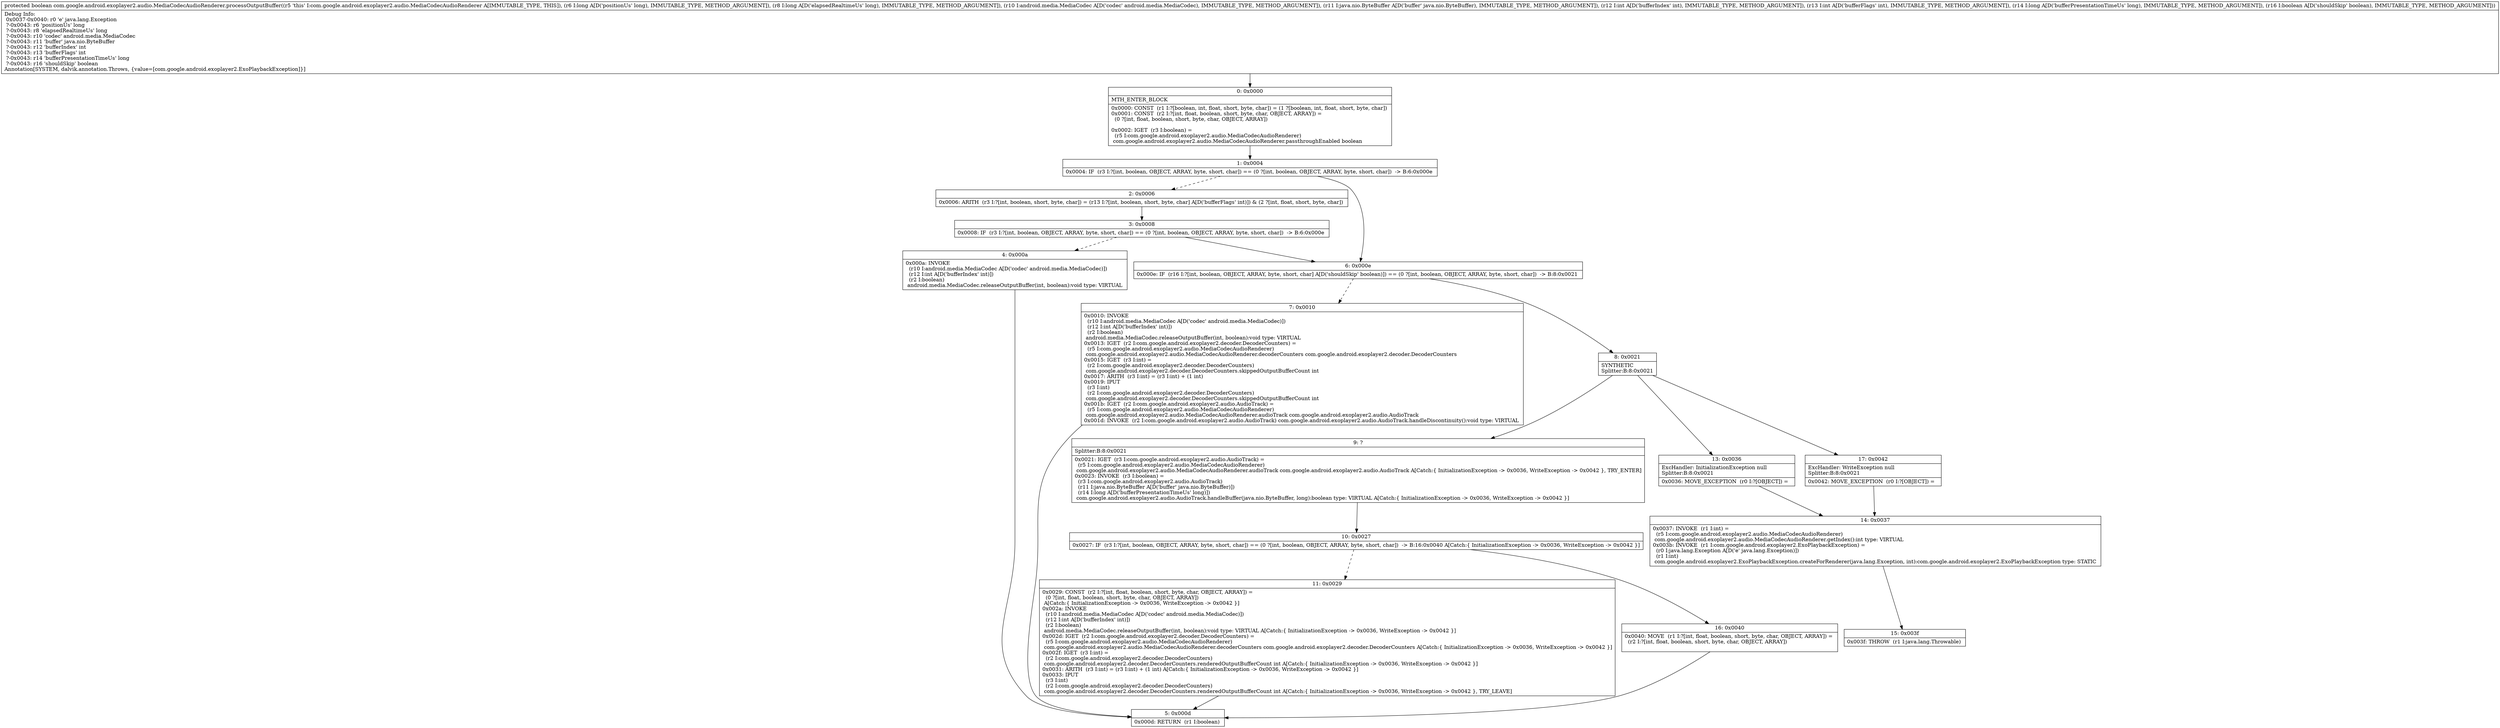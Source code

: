 digraph "CFG forcom.google.android.exoplayer2.audio.MediaCodecAudioRenderer.processOutputBuffer(JJLandroid\/media\/MediaCodec;Ljava\/nio\/ByteBuffer;IIJZ)Z" {
Node_0 [shape=record,label="{0\:\ 0x0000|MTH_ENTER_BLOCK\l|0x0000: CONST  (r1 I:?[boolean, int, float, short, byte, char]) = (1 ?[boolean, int, float, short, byte, char]) \l0x0001: CONST  (r2 I:?[int, float, boolean, short, byte, char, OBJECT, ARRAY]) = \l  (0 ?[int, float, boolean, short, byte, char, OBJECT, ARRAY])\l \l0x0002: IGET  (r3 I:boolean) = \l  (r5 I:com.google.android.exoplayer2.audio.MediaCodecAudioRenderer)\l com.google.android.exoplayer2.audio.MediaCodecAudioRenderer.passthroughEnabled boolean \l}"];
Node_1 [shape=record,label="{1\:\ 0x0004|0x0004: IF  (r3 I:?[int, boolean, OBJECT, ARRAY, byte, short, char]) == (0 ?[int, boolean, OBJECT, ARRAY, byte, short, char])  \-\> B:6:0x000e \l}"];
Node_2 [shape=record,label="{2\:\ 0x0006|0x0006: ARITH  (r3 I:?[int, boolean, short, byte, char]) = (r13 I:?[int, boolean, short, byte, char] A[D('bufferFlags' int)]) & (2 ?[int, float, short, byte, char]) \l}"];
Node_3 [shape=record,label="{3\:\ 0x0008|0x0008: IF  (r3 I:?[int, boolean, OBJECT, ARRAY, byte, short, char]) == (0 ?[int, boolean, OBJECT, ARRAY, byte, short, char])  \-\> B:6:0x000e \l}"];
Node_4 [shape=record,label="{4\:\ 0x000a|0x000a: INVOKE  \l  (r10 I:android.media.MediaCodec A[D('codec' android.media.MediaCodec)])\l  (r12 I:int A[D('bufferIndex' int)])\l  (r2 I:boolean)\l android.media.MediaCodec.releaseOutputBuffer(int, boolean):void type: VIRTUAL \l}"];
Node_5 [shape=record,label="{5\:\ 0x000d|0x000d: RETURN  (r1 I:boolean) \l}"];
Node_6 [shape=record,label="{6\:\ 0x000e|0x000e: IF  (r16 I:?[int, boolean, OBJECT, ARRAY, byte, short, char] A[D('shouldSkip' boolean)]) == (0 ?[int, boolean, OBJECT, ARRAY, byte, short, char])  \-\> B:8:0x0021 \l}"];
Node_7 [shape=record,label="{7\:\ 0x0010|0x0010: INVOKE  \l  (r10 I:android.media.MediaCodec A[D('codec' android.media.MediaCodec)])\l  (r12 I:int A[D('bufferIndex' int)])\l  (r2 I:boolean)\l android.media.MediaCodec.releaseOutputBuffer(int, boolean):void type: VIRTUAL \l0x0013: IGET  (r2 I:com.google.android.exoplayer2.decoder.DecoderCounters) = \l  (r5 I:com.google.android.exoplayer2.audio.MediaCodecAudioRenderer)\l com.google.android.exoplayer2.audio.MediaCodecAudioRenderer.decoderCounters com.google.android.exoplayer2.decoder.DecoderCounters \l0x0015: IGET  (r3 I:int) = \l  (r2 I:com.google.android.exoplayer2.decoder.DecoderCounters)\l com.google.android.exoplayer2.decoder.DecoderCounters.skippedOutputBufferCount int \l0x0017: ARITH  (r3 I:int) = (r3 I:int) + (1 int) \l0x0019: IPUT  \l  (r3 I:int)\l  (r2 I:com.google.android.exoplayer2.decoder.DecoderCounters)\l com.google.android.exoplayer2.decoder.DecoderCounters.skippedOutputBufferCount int \l0x001b: IGET  (r2 I:com.google.android.exoplayer2.audio.AudioTrack) = \l  (r5 I:com.google.android.exoplayer2.audio.MediaCodecAudioRenderer)\l com.google.android.exoplayer2.audio.MediaCodecAudioRenderer.audioTrack com.google.android.exoplayer2.audio.AudioTrack \l0x001d: INVOKE  (r2 I:com.google.android.exoplayer2.audio.AudioTrack) com.google.android.exoplayer2.audio.AudioTrack.handleDiscontinuity():void type: VIRTUAL \l}"];
Node_8 [shape=record,label="{8\:\ 0x0021|SYNTHETIC\lSplitter:B:8:0x0021\l}"];
Node_9 [shape=record,label="{9\:\ ?|Splitter:B:8:0x0021\l|0x0021: IGET  (r3 I:com.google.android.exoplayer2.audio.AudioTrack) = \l  (r5 I:com.google.android.exoplayer2.audio.MediaCodecAudioRenderer)\l com.google.android.exoplayer2.audio.MediaCodecAudioRenderer.audioTrack com.google.android.exoplayer2.audio.AudioTrack A[Catch:\{ InitializationException \-\> 0x0036, WriteException \-\> 0x0042 \}, TRY_ENTER]\l0x0023: INVOKE  (r3 I:boolean) = \l  (r3 I:com.google.android.exoplayer2.audio.AudioTrack)\l  (r11 I:java.nio.ByteBuffer A[D('buffer' java.nio.ByteBuffer)])\l  (r14 I:long A[D('bufferPresentationTimeUs' long)])\l com.google.android.exoplayer2.audio.AudioTrack.handleBuffer(java.nio.ByteBuffer, long):boolean type: VIRTUAL A[Catch:\{ InitializationException \-\> 0x0036, WriteException \-\> 0x0042 \}]\l}"];
Node_10 [shape=record,label="{10\:\ 0x0027|0x0027: IF  (r3 I:?[int, boolean, OBJECT, ARRAY, byte, short, char]) == (0 ?[int, boolean, OBJECT, ARRAY, byte, short, char])  \-\> B:16:0x0040 A[Catch:\{ InitializationException \-\> 0x0036, WriteException \-\> 0x0042 \}]\l}"];
Node_11 [shape=record,label="{11\:\ 0x0029|0x0029: CONST  (r2 I:?[int, float, boolean, short, byte, char, OBJECT, ARRAY]) = \l  (0 ?[int, float, boolean, short, byte, char, OBJECT, ARRAY])\l A[Catch:\{ InitializationException \-\> 0x0036, WriteException \-\> 0x0042 \}]\l0x002a: INVOKE  \l  (r10 I:android.media.MediaCodec A[D('codec' android.media.MediaCodec)])\l  (r12 I:int A[D('bufferIndex' int)])\l  (r2 I:boolean)\l android.media.MediaCodec.releaseOutputBuffer(int, boolean):void type: VIRTUAL A[Catch:\{ InitializationException \-\> 0x0036, WriteException \-\> 0x0042 \}]\l0x002d: IGET  (r2 I:com.google.android.exoplayer2.decoder.DecoderCounters) = \l  (r5 I:com.google.android.exoplayer2.audio.MediaCodecAudioRenderer)\l com.google.android.exoplayer2.audio.MediaCodecAudioRenderer.decoderCounters com.google.android.exoplayer2.decoder.DecoderCounters A[Catch:\{ InitializationException \-\> 0x0036, WriteException \-\> 0x0042 \}]\l0x002f: IGET  (r3 I:int) = \l  (r2 I:com.google.android.exoplayer2.decoder.DecoderCounters)\l com.google.android.exoplayer2.decoder.DecoderCounters.renderedOutputBufferCount int A[Catch:\{ InitializationException \-\> 0x0036, WriteException \-\> 0x0042 \}]\l0x0031: ARITH  (r3 I:int) = (r3 I:int) + (1 int) A[Catch:\{ InitializationException \-\> 0x0036, WriteException \-\> 0x0042 \}]\l0x0033: IPUT  \l  (r3 I:int)\l  (r2 I:com.google.android.exoplayer2.decoder.DecoderCounters)\l com.google.android.exoplayer2.decoder.DecoderCounters.renderedOutputBufferCount int A[Catch:\{ InitializationException \-\> 0x0036, WriteException \-\> 0x0042 \}, TRY_LEAVE]\l}"];
Node_13 [shape=record,label="{13\:\ 0x0036|ExcHandler: InitializationException null\lSplitter:B:8:0x0021\l|0x0036: MOVE_EXCEPTION  (r0 I:?[OBJECT]) =  \l}"];
Node_14 [shape=record,label="{14\:\ 0x0037|0x0037: INVOKE  (r1 I:int) = \l  (r5 I:com.google.android.exoplayer2.audio.MediaCodecAudioRenderer)\l com.google.android.exoplayer2.audio.MediaCodecAudioRenderer.getIndex():int type: VIRTUAL \l0x003b: INVOKE  (r1 I:com.google.android.exoplayer2.ExoPlaybackException) = \l  (r0 I:java.lang.Exception A[D('e' java.lang.Exception)])\l  (r1 I:int)\l com.google.android.exoplayer2.ExoPlaybackException.createForRenderer(java.lang.Exception, int):com.google.android.exoplayer2.ExoPlaybackException type: STATIC \l}"];
Node_15 [shape=record,label="{15\:\ 0x003f|0x003f: THROW  (r1 I:java.lang.Throwable) \l}"];
Node_16 [shape=record,label="{16\:\ 0x0040|0x0040: MOVE  (r1 I:?[int, float, boolean, short, byte, char, OBJECT, ARRAY]) = \l  (r2 I:?[int, float, boolean, short, byte, char, OBJECT, ARRAY])\l \l}"];
Node_17 [shape=record,label="{17\:\ 0x0042|ExcHandler: WriteException null\lSplitter:B:8:0x0021\l|0x0042: MOVE_EXCEPTION  (r0 I:?[OBJECT]) =  \l}"];
MethodNode[shape=record,label="{protected boolean com.google.android.exoplayer2.audio.MediaCodecAudioRenderer.processOutputBuffer((r5 'this' I:com.google.android.exoplayer2.audio.MediaCodecAudioRenderer A[IMMUTABLE_TYPE, THIS]), (r6 I:long A[D('positionUs' long), IMMUTABLE_TYPE, METHOD_ARGUMENT]), (r8 I:long A[D('elapsedRealtimeUs' long), IMMUTABLE_TYPE, METHOD_ARGUMENT]), (r10 I:android.media.MediaCodec A[D('codec' android.media.MediaCodec), IMMUTABLE_TYPE, METHOD_ARGUMENT]), (r11 I:java.nio.ByteBuffer A[D('buffer' java.nio.ByteBuffer), IMMUTABLE_TYPE, METHOD_ARGUMENT]), (r12 I:int A[D('bufferIndex' int), IMMUTABLE_TYPE, METHOD_ARGUMENT]), (r13 I:int A[D('bufferFlags' int), IMMUTABLE_TYPE, METHOD_ARGUMENT]), (r14 I:long A[D('bufferPresentationTimeUs' long), IMMUTABLE_TYPE, METHOD_ARGUMENT]), (r16 I:boolean A[D('shouldSkip' boolean), IMMUTABLE_TYPE, METHOD_ARGUMENT]))  | Debug Info:\l  0x0037\-0x0040: r0 'e' java.lang.Exception\l  ?\-0x0043: r6 'positionUs' long\l  ?\-0x0043: r8 'elapsedRealtimeUs' long\l  ?\-0x0043: r10 'codec' android.media.MediaCodec\l  ?\-0x0043: r11 'buffer' java.nio.ByteBuffer\l  ?\-0x0043: r12 'bufferIndex' int\l  ?\-0x0043: r13 'bufferFlags' int\l  ?\-0x0043: r14 'bufferPresentationTimeUs' long\l  ?\-0x0043: r16 'shouldSkip' boolean\lAnnotation[SYSTEM, dalvik.annotation.Throws, \{value=[com.google.android.exoplayer2.ExoPlaybackException]\}]\l}"];
MethodNode -> Node_0;
Node_0 -> Node_1;
Node_1 -> Node_2[style=dashed];
Node_1 -> Node_6;
Node_2 -> Node_3;
Node_3 -> Node_4[style=dashed];
Node_3 -> Node_6;
Node_4 -> Node_5;
Node_6 -> Node_7[style=dashed];
Node_6 -> Node_8;
Node_7 -> Node_5;
Node_8 -> Node_9;
Node_8 -> Node_13;
Node_8 -> Node_17;
Node_9 -> Node_10;
Node_10 -> Node_11[style=dashed];
Node_10 -> Node_16;
Node_11 -> Node_5;
Node_13 -> Node_14;
Node_14 -> Node_15;
Node_16 -> Node_5;
Node_17 -> Node_14;
}

